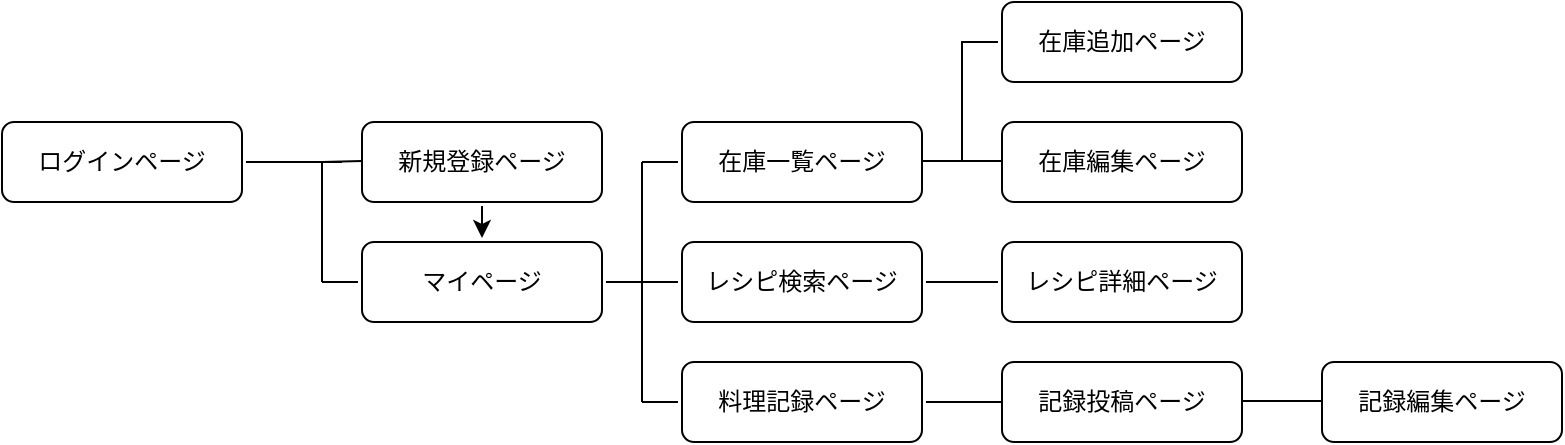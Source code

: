 <mxfile>
    <diagram id="ePQVBLWQ8LGnTlo-ev_k" name="ページ1">
        <mxGraphModel dx="640" dy="547" grid="1" gridSize="10" guides="1" tooltips="1" connect="1" arrows="1" fold="1" page="1" pageScale="1" pageWidth="827" pageHeight="1169" math="0" shadow="0">
            <root>
                <mxCell id="0"/>
                <mxCell id="1" parent="0"/>
                <mxCell id="3" value="ログインページ" style="whiteSpace=wrap;html=1;align=center;perimeterSpacing=2;rounded=1;" parent="1" vertex="1">
                    <mxGeometry x="20" y="100" width="120" height="40" as="geometry"/>
                </mxCell>
                <mxCell id="41" style="edgeStyle=none;html=1;entryX=0.5;entryY=0;entryDx=0;entryDy=0;" edge="1" parent="1" source="4" target="5">
                    <mxGeometry relative="1" as="geometry"/>
                </mxCell>
                <mxCell id="4" value="新規登録ページ" style="whiteSpace=wrap;html=1;align=center;perimeterSpacing=2;rounded=1;" parent="1" vertex="1">
                    <mxGeometry x="200" y="100" width="120" height="40" as="geometry"/>
                </mxCell>
                <mxCell id="5" value="マイページ" style="whiteSpace=wrap;html=1;align=center;perimeterSpacing=2;rounded=1;" parent="1" vertex="1">
                    <mxGeometry x="200" y="160" width="120" height="40" as="geometry"/>
                </mxCell>
                <mxCell id="6" value="在庫一覧ページ" style="whiteSpace=wrap;html=1;align=center;perimeterSpacing=2;rounded=1;" parent="1" vertex="1">
                    <mxGeometry x="360" y="100" width="120" height="40" as="geometry"/>
                </mxCell>
                <mxCell id="7" value="レシピ検索ページ" style="whiteSpace=wrap;html=1;align=center;perimeterSpacing=2;rounded=1;" parent="1" vertex="1">
                    <mxGeometry x="360" y="160" width="120" height="40" as="geometry"/>
                </mxCell>
                <mxCell id="8" value="料理記録ページ" style="whiteSpace=wrap;html=1;align=center;perimeterSpacing=2;rounded=1;" parent="1" vertex="1">
                    <mxGeometry x="360" y="220" width="120" height="40" as="geometry"/>
                </mxCell>
                <mxCell id="10" value="在庫編集ページ" style="whiteSpace=wrap;html=1;align=center;perimeterSpacing=2;rounded=1;" parent="1" vertex="1">
                    <mxGeometry x="520" y="100" width="120" height="40" as="geometry"/>
                </mxCell>
                <mxCell id="11" value="レシピ詳細ページ" style="whiteSpace=wrap;html=1;align=center;perimeterSpacing=2;rounded=1;" parent="1" vertex="1">
                    <mxGeometry x="520" y="160" width="120" height="40" as="geometry"/>
                </mxCell>
                <mxCell id="12" value="記録投稿ページ" style="whiteSpace=wrap;html=1;align=center;perimeterSpacing=2;rounded=1;" parent="1" vertex="1">
                    <mxGeometry x="520" y="220" width="120" height="40" as="geometry"/>
                </mxCell>
                <mxCell id="13" value="記録編集ページ" style="whiteSpace=wrap;html=1;align=center;perimeterSpacing=2;rounded=1;" parent="1" vertex="1">
                    <mxGeometry x="680" y="220" width="120" height="40" as="geometry"/>
                </mxCell>
                <mxCell id="18" value="" style="endArrow=none;html=1;rounded=0;" parent="1" edge="1">
                    <mxGeometry relative="1" as="geometry">
                        <mxPoint x="480" y="119.5" as="sourcePoint"/>
                        <mxPoint x="520" y="119.5" as="targetPoint"/>
                    </mxGeometry>
                </mxCell>
                <mxCell id="21" value="" style="endArrow=none;html=1;rounded=0;" parent="1" edge="1">
                    <mxGeometry relative="1" as="geometry">
                        <mxPoint x="640" y="239.5" as="sourcePoint"/>
                        <mxPoint x="680" y="239.5" as="targetPoint"/>
                    </mxGeometry>
                </mxCell>
                <mxCell id="25" value="" style="endArrow=none;html=1;rounded=0;entryX=1;entryY=0.5;entryDx=0;entryDy=0;" parent="1" target="8" edge="1">
                    <mxGeometry relative="1" as="geometry">
                        <mxPoint x="520" y="240" as="sourcePoint"/>
                        <mxPoint x="690" y="249.5" as="targetPoint"/>
                    </mxGeometry>
                </mxCell>
                <mxCell id="28" value="" style="endArrow=none;html=1;rounded=0;exitX=1;exitY=0.5;exitDx=0;exitDy=0;entryX=0;entryY=0.5;entryDx=0;entryDy=0;" parent="1" source="7" target="11" edge="1">
                    <mxGeometry relative="1" as="geometry">
                        <mxPoint x="490" y="129.5" as="sourcePoint"/>
                        <mxPoint x="530" y="129.5" as="targetPoint"/>
                        <Array as="points">
                            <mxPoint x="500" y="180"/>
                        </Array>
                    </mxGeometry>
                </mxCell>
                <mxCell id="29" value="" style="endArrow=none;html=1;rounded=0;entryX=1;entryY=0.5;entryDx=0;entryDy=0;" parent="1" target="3" edge="1">
                    <mxGeometry relative="1" as="geometry">
                        <mxPoint x="190" y="120" as="sourcePoint"/>
                        <mxPoint x="530" y="369.5" as="targetPoint"/>
                        <Array as="points"/>
                    </mxGeometry>
                </mxCell>
                <mxCell id="32" value="" style="endArrow=none;html=1;rounded=0;" parent="1" edge="1">
                    <mxGeometry relative="1" as="geometry">
                        <mxPoint x="180" y="120" as="sourcePoint"/>
                        <mxPoint x="200" y="119.5" as="targetPoint"/>
                    </mxGeometry>
                </mxCell>
                <mxCell id="33" value="" style="endArrow=none;html=1;rounded=0;entryX=0;entryY=0.5;entryDx=0;entryDy=0;" parent="1" target="5" edge="1">
                    <mxGeometry relative="1" as="geometry">
                        <mxPoint x="180" y="180" as="sourcePoint"/>
                        <mxPoint x="210" y="129.5" as="targetPoint"/>
                    </mxGeometry>
                </mxCell>
                <mxCell id="34" value="" style="endArrow=none;html=1;rounded=0;entryX=0;entryY=0.5;entryDx=0;entryDy=0;" parent="1" target="6" edge="1">
                    <mxGeometry relative="1" as="geometry">
                        <mxPoint x="340" y="120" as="sourcePoint"/>
                        <mxPoint x="210" y="129.5" as="targetPoint"/>
                    </mxGeometry>
                </mxCell>
                <mxCell id="35" value="" style="endArrow=none;html=1;rounded=0;entryX=0;entryY=0.5;entryDx=0;entryDy=0;exitX=1;exitY=0.5;exitDx=0;exitDy=0;" parent="1" source="5" target="7" edge="1">
                    <mxGeometry relative="1" as="geometry">
                        <mxPoint x="180" y="300" as="sourcePoint"/>
                        <mxPoint x="210" y="129.5" as="targetPoint"/>
                    </mxGeometry>
                </mxCell>
                <mxCell id="36" value="" style="endArrow=none;html=1;rounded=0;exitX=0;exitY=0.5;exitDx=0;exitDy=0;" parent="1" source="8" edge="1">
                    <mxGeometry relative="1" as="geometry">
                        <mxPoint x="530" y="250" as="sourcePoint"/>
                        <mxPoint x="340" y="240" as="targetPoint"/>
                        <Array as="points"/>
                    </mxGeometry>
                </mxCell>
                <mxCell id="37" value="" style="endArrow=none;html=1;rounded=0;" parent="1" edge="1">
                    <mxGeometry relative="1" as="geometry">
                        <mxPoint x="180" y="120" as="sourcePoint"/>
                        <mxPoint x="180" y="180" as="targetPoint"/>
                    </mxGeometry>
                </mxCell>
                <mxCell id="39" value="" style="endArrow=none;html=1;rounded=0;" parent="1" edge="1">
                    <mxGeometry relative="1" as="geometry">
                        <mxPoint x="340" y="120" as="sourcePoint"/>
                        <mxPoint x="340" y="240" as="targetPoint"/>
                    </mxGeometry>
                </mxCell>
                <mxCell id="42" value="在庫追加ページ" style="whiteSpace=wrap;html=1;align=center;perimeterSpacing=2;rounded=1;" vertex="1" parent="1">
                    <mxGeometry x="520" y="40" width="120" height="40" as="geometry"/>
                </mxCell>
                <mxCell id="44" value="" style="endArrow=none;html=1;rounded=0;exitX=0;exitY=0.5;exitDx=0;exitDy=0;" edge="1" parent="1" source="42">
                    <mxGeometry relative="1" as="geometry">
                        <mxPoint x="500" as="sourcePoint"/>
                        <mxPoint x="500" y="120" as="targetPoint"/>
                        <Array as="points">
                            <mxPoint x="500" y="60"/>
                        </Array>
                    </mxGeometry>
                </mxCell>
            </root>
        </mxGraphModel>
    </diagram>
</mxfile>